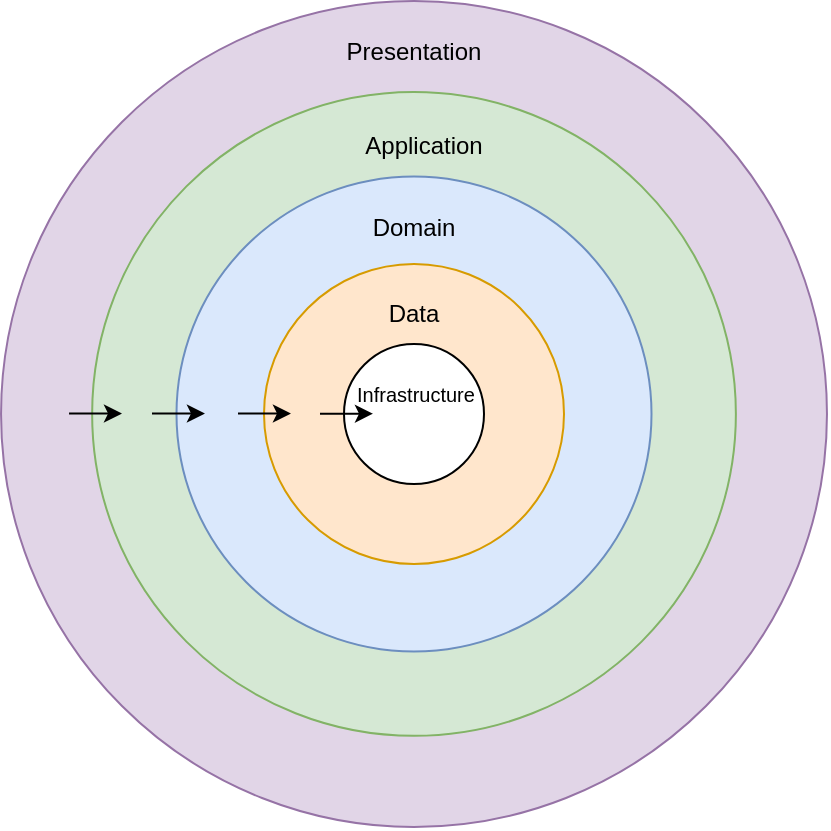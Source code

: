 <mxfile>
    <diagram id="1vt3CNQCyB_XOeW_1VPb" name="Page-1">
        <mxGraphModel dx="563" dy="473" grid="1" gridSize="10" guides="1" tooltips="1" connect="1" arrows="1" fold="1" page="1" pageScale="1" pageWidth="850" pageHeight="1100" math="0" shadow="0">
            <root>
                <mxCell id="0"/>
                <mxCell id="1" parent="0"/>
                <mxCell id="6" value="" style="ellipse;whiteSpace=wrap;html=1;aspect=fixed;fillColor=#e1d5e7;strokeColor=#9673a6;" vertex="1" parent="1">
                    <mxGeometry x="133.52" y="33.52" width="412.97" height="412.97" as="geometry"/>
                </mxCell>
                <mxCell id="5" value="" style="ellipse;whiteSpace=wrap;html=1;aspect=fixed;fillColor=#d5e8d4;strokeColor=#82b366;" vertex="1" parent="1">
                    <mxGeometry x="179.07" y="79.06" width="321.87" height="321.87" as="geometry"/>
                </mxCell>
                <mxCell id="4" value="" style="ellipse;whiteSpace=wrap;html=1;aspect=fixed;fillColor=#dae8fc;strokeColor=#6c8ebf;" vertex="1" parent="1">
                    <mxGeometry x="221.25" y="121.25" width="237.5" height="237.5" as="geometry"/>
                </mxCell>
                <mxCell id="3" value="" style="ellipse;whiteSpace=wrap;html=1;aspect=fixed;fillColor=#ffe6cc;strokeColor=#d79b00;" vertex="1" parent="1">
                    <mxGeometry x="265" y="165" width="150" height="150" as="geometry"/>
                </mxCell>
                <mxCell id="2" value="" style="ellipse;whiteSpace=wrap;html=1;aspect=fixed;" vertex="1" parent="1">
                    <mxGeometry x="305" y="204.99" width="70" height="70" as="geometry"/>
                </mxCell>
                <mxCell id="10" value="" style="endArrow=classic;html=1;exitX=0;exitY=0.5;exitDx=0;exitDy=0;" edge="1" parent="1">
                    <mxGeometry width="50" height="50" relative="1" as="geometry">
                        <mxPoint x="167.52" y="239.775" as="sourcePoint"/>
                        <mxPoint x="194" y="239.77" as="targetPoint"/>
                    </mxGeometry>
                </mxCell>
                <mxCell id="11" value="" style="endArrow=classic;html=1;exitX=0;exitY=0.5;exitDx=0;exitDy=0;" edge="1" parent="1">
                    <mxGeometry width="50" height="50" relative="1" as="geometry">
                        <mxPoint x="209.0" y="239.775" as="sourcePoint"/>
                        <mxPoint x="235.48" y="239.77" as="targetPoint"/>
                    </mxGeometry>
                </mxCell>
                <mxCell id="12" value="" style="endArrow=classic;html=1;exitX=0;exitY=0.5;exitDx=0;exitDy=0;" edge="1" parent="1">
                    <mxGeometry width="50" height="50" relative="1" as="geometry">
                        <mxPoint x="252.0" y="239.755" as="sourcePoint"/>
                        <mxPoint x="278.48" y="239.75" as="targetPoint"/>
                    </mxGeometry>
                </mxCell>
                <mxCell id="15" value="" style="endArrow=classic;html=1;exitX=0;exitY=0.5;exitDx=0;exitDy=0;" edge="1" parent="1">
                    <mxGeometry width="50" height="50" relative="1" as="geometry">
                        <mxPoint x="293.0" y="239.855" as="sourcePoint"/>
                        <mxPoint x="319.48" y="239.85" as="targetPoint"/>
                    </mxGeometry>
                </mxCell>
                <mxCell id="16" value="Presentation" style="text;html=1;strokeColor=none;fillColor=none;align=center;verticalAlign=middle;whiteSpace=wrap;rounded=0;" vertex="1" parent="1">
                    <mxGeometry x="270" y="44" width="140" height="30" as="geometry"/>
                </mxCell>
                <mxCell id="18" value="Application" style="text;html=1;strokeColor=none;fillColor=none;align=center;verticalAlign=middle;whiteSpace=wrap;rounded=0;" vertex="1" parent="1">
                    <mxGeometry x="275" y="91.25" width="140" height="30" as="geometry"/>
                </mxCell>
                <mxCell id="19" value="Domain" style="text;html=1;strokeColor=none;fillColor=none;align=center;verticalAlign=middle;whiteSpace=wrap;rounded=0;" vertex="1" parent="1">
                    <mxGeometry x="270" y="132" width="140" height="30" as="geometry"/>
                </mxCell>
                <mxCell id="20" value="Data" style="text;html=1;strokeColor=none;fillColor=none;align=center;verticalAlign=middle;whiteSpace=wrap;rounded=0;" vertex="1" parent="1">
                    <mxGeometry x="270" y="174.99" width="140" height="30" as="geometry"/>
                </mxCell>
                <mxCell id="21" value="&lt;font style=&quot;font-size: 10px;&quot;&gt;Infrastructure&lt;/font&gt;" style="text;html=1;strokeColor=none;fillColor=none;align=center;verticalAlign=middle;whiteSpace=wrap;rounded=0;" vertex="1" parent="1">
                    <mxGeometry x="271.01" y="215" width="140" height="30" as="geometry"/>
                </mxCell>
            </root>
        </mxGraphModel>
    </diagram>
</mxfile>